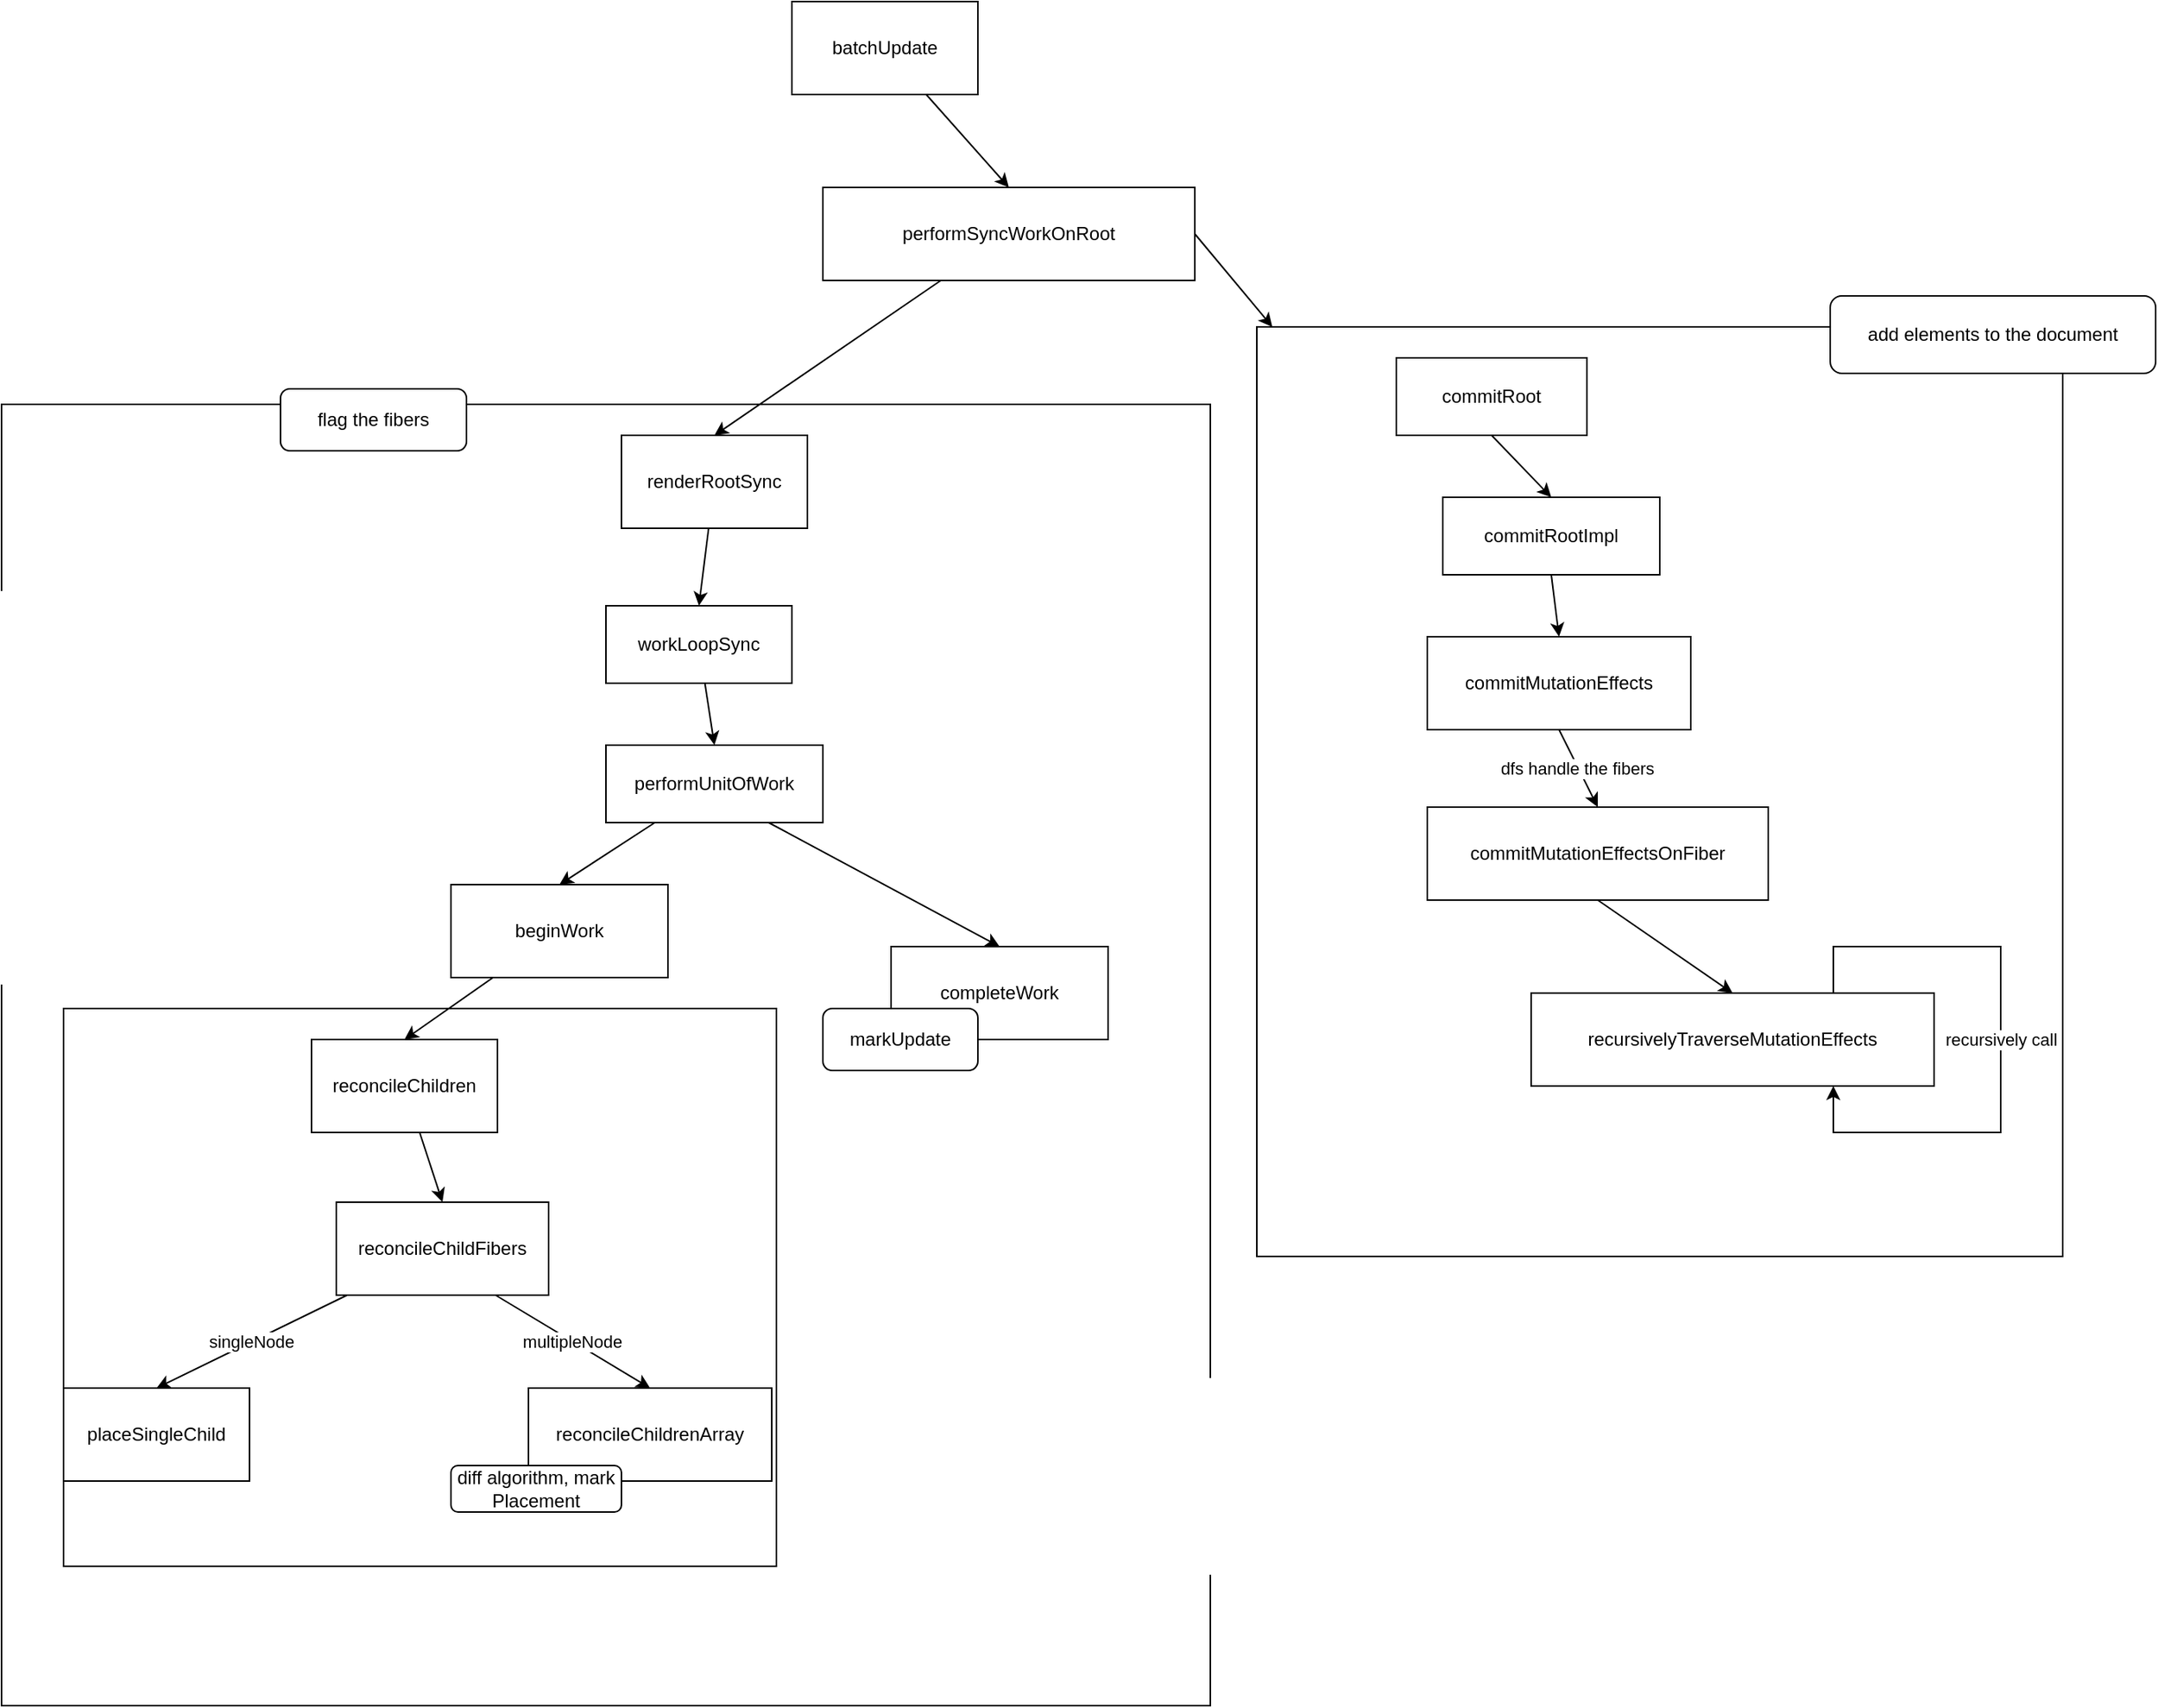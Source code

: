 <mxfile version="20.2.7" type="github">
  <diagram id="a3s9Sf-CYSYKPiBRYiA6" name="第 1 页">
    <mxGraphModel dx="2088" dy="1988" grid="1" gridSize="10" guides="1" tooltips="1" connect="1" arrows="1" fold="1" page="1" pageScale="1" pageWidth="827" pageHeight="1169" math="0" shadow="0">
      <root>
        <mxCell id="0" />
        <mxCell id="1" parent="0" />
        <mxCell id="IVjLEnYVJNnE-yaV8lk--23" value="" style="rounded=0;whiteSpace=wrap;html=1;" parent="1" vertex="1">
          <mxGeometry x="-160" y="140" width="780" height="840" as="geometry" />
        </mxCell>
        <mxCell id="l_Ea6vkiEmwNFZDE_NB7-1" value="" style="rounded=0;whiteSpace=wrap;html=1;" vertex="1" parent="1">
          <mxGeometry x="-120" y="530" width="460" height="360" as="geometry" />
        </mxCell>
        <mxCell id="IVjLEnYVJNnE-yaV8lk--33" value="" style="rounded=0;whiteSpace=wrap;html=1;" parent="1" vertex="1">
          <mxGeometry x="650" y="90" width="520" height="600" as="geometry" />
        </mxCell>
        <mxCell id="IVjLEnYVJNnE-yaV8lk--2" style="rounded=0;orthogonalLoop=1;jettySize=auto;html=1;entryX=0.5;entryY=0;entryDx=0;entryDy=0;" parent="1" source="IVjLEnYVJNnE-yaV8lk--1" target="IVjLEnYVJNnE-yaV8lk--20" edge="1">
          <mxGeometry relative="1" as="geometry">
            <mxPoint x="300" y="200" as="targetPoint" />
          </mxGeometry>
        </mxCell>
        <mxCell id="IVjLEnYVJNnE-yaV8lk--1" value="batchUpdate" style="rounded=0;whiteSpace=wrap;html=1;" parent="1" vertex="1">
          <mxGeometry x="350" y="-120" width="120" height="60" as="geometry" />
        </mxCell>
        <mxCell id="IVjLEnYVJNnE-yaV8lk--4" style="edgeStyle=none;rounded=0;orthogonalLoop=1;jettySize=auto;html=1;entryX=0.5;entryY=0;entryDx=0;entryDy=0;" parent="1" source="IVjLEnYVJNnE-yaV8lk--3" target="IVjLEnYVJNnE-yaV8lk--5" edge="1">
          <mxGeometry relative="1" as="geometry">
            <mxPoint x="300" y="300" as="targetPoint" />
          </mxGeometry>
        </mxCell>
        <mxCell id="IVjLEnYVJNnE-yaV8lk--3" value="renderRootSync" style="rounded=0;whiteSpace=wrap;html=1;" parent="1" vertex="1">
          <mxGeometry x="240" y="160" width="120" height="60" as="geometry" />
        </mxCell>
        <mxCell id="IVjLEnYVJNnE-yaV8lk--7" style="edgeStyle=none;rounded=0;orthogonalLoop=1;jettySize=auto;html=1;entryX=0.5;entryY=0;entryDx=0;entryDy=0;" parent="1" source="IVjLEnYVJNnE-yaV8lk--5" target="IVjLEnYVJNnE-yaV8lk--6" edge="1">
          <mxGeometry relative="1" as="geometry" />
        </mxCell>
        <mxCell id="IVjLEnYVJNnE-yaV8lk--5" value="workLoopSync" style="rounded=0;whiteSpace=wrap;html=1;" parent="1" vertex="1">
          <mxGeometry x="230" y="270" width="120" height="50" as="geometry" />
        </mxCell>
        <mxCell id="IVjLEnYVJNnE-yaV8lk--9" style="edgeStyle=none;rounded=0;orthogonalLoop=1;jettySize=auto;html=1;entryX=0.5;entryY=0;entryDx=0;entryDy=0;" parent="1" source="IVjLEnYVJNnE-yaV8lk--6" target="IVjLEnYVJNnE-yaV8lk--8" edge="1">
          <mxGeometry relative="1" as="geometry" />
        </mxCell>
        <mxCell id="l_Ea6vkiEmwNFZDE_NB7-3" style="rounded=0;orthogonalLoop=1;jettySize=auto;html=1;exitX=0.75;exitY=1;exitDx=0;exitDy=0;entryX=0.5;entryY=0;entryDx=0;entryDy=0;" edge="1" parent="1" source="IVjLEnYVJNnE-yaV8lk--6" target="l_Ea6vkiEmwNFZDE_NB7-2">
          <mxGeometry relative="1" as="geometry" />
        </mxCell>
        <mxCell id="IVjLEnYVJNnE-yaV8lk--6" value="performUnitOfWork" style="rounded=0;whiteSpace=wrap;html=1;" parent="1" vertex="1">
          <mxGeometry x="230" y="360" width="140" height="50" as="geometry" />
        </mxCell>
        <mxCell id="IVjLEnYVJNnE-yaV8lk--11" style="edgeStyle=none;rounded=0;orthogonalLoop=1;jettySize=auto;html=1;entryX=0.5;entryY=0;entryDx=0;entryDy=0;" parent="1" source="IVjLEnYVJNnE-yaV8lk--8" target="IVjLEnYVJNnE-yaV8lk--10" edge="1">
          <mxGeometry relative="1" as="geometry" />
        </mxCell>
        <mxCell id="IVjLEnYVJNnE-yaV8lk--8" value="beginWork" style="rounded=0;whiteSpace=wrap;html=1;" parent="1" vertex="1">
          <mxGeometry x="130" y="450" width="140" height="60" as="geometry" />
        </mxCell>
        <mxCell id="IVjLEnYVJNnE-yaV8lk--13" style="edgeStyle=none;rounded=0;orthogonalLoop=1;jettySize=auto;html=1;entryX=0.5;entryY=0;entryDx=0;entryDy=0;" parent="1" source="IVjLEnYVJNnE-yaV8lk--10" target="IVjLEnYVJNnE-yaV8lk--12" edge="1">
          <mxGeometry relative="1" as="geometry" />
        </mxCell>
        <mxCell id="IVjLEnYVJNnE-yaV8lk--10" value="reconcileChildren" style="rounded=0;whiteSpace=wrap;html=1;" parent="1" vertex="1">
          <mxGeometry x="40" y="550" width="120" height="60" as="geometry" />
        </mxCell>
        <mxCell id="IVjLEnYVJNnE-yaV8lk--15" value="singleNode" style="edgeStyle=none;rounded=0;orthogonalLoop=1;jettySize=auto;html=1;entryX=0.5;entryY=0;entryDx=0;entryDy=0;" parent="1" source="IVjLEnYVJNnE-yaV8lk--12" target="IVjLEnYVJNnE-yaV8lk--14" edge="1">
          <mxGeometry relative="1" as="geometry" />
        </mxCell>
        <mxCell id="IVjLEnYVJNnE-yaV8lk--16" value="multipleNode" style="edgeStyle=none;rounded=0;orthogonalLoop=1;jettySize=auto;html=1;exitX=0.75;exitY=1;exitDx=0;exitDy=0;entryX=0.5;entryY=0;entryDx=0;entryDy=0;" parent="1" source="IVjLEnYVJNnE-yaV8lk--12" target="IVjLEnYVJNnE-yaV8lk--17" edge="1">
          <mxGeometry relative="1" as="geometry">
            <mxPoint x="450" y="770" as="targetPoint" />
          </mxGeometry>
        </mxCell>
        <mxCell id="IVjLEnYVJNnE-yaV8lk--12" value="reconcileChildFibers" style="rounded=0;whiteSpace=wrap;html=1;" parent="1" vertex="1">
          <mxGeometry x="56" y="655" width="137" height="60" as="geometry" />
        </mxCell>
        <mxCell id="IVjLEnYVJNnE-yaV8lk--14" value="placeSingleChild" style="rounded=0;whiteSpace=wrap;html=1;" parent="1" vertex="1">
          <mxGeometry x="-120" y="775" width="120" height="60" as="geometry" />
        </mxCell>
        <mxCell id="IVjLEnYVJNnE-yaV8lk--17" value="reconcileChildrenArray" style="rounded=0;whiteSpace=wrap;html=1;" parent="1" vertex="1">
          <mxGeometry x="180" y="775" width="157" height="60" as="geometry" />
        </mxCell>
        <mxCell id="IVjLEnYVJNnE-yaV8lk--18" value="diff algorithm, mark Placement" style="rounded=1;whiteSpace=wrap;html=1;" parent="1" vertex="1">
          <mxGeometry x="130" y="825" width="110" height="30" as="geometry" />
        </mxCell>
        <mxCell id="IVjLEnYVJNnE-yaV8lk--21" style="edgeStyle=none;rounded=0;orthogonalLoop=1;jettySize=auto;html=1;entryX=0.5;entryY=0;entryDx=0;entryDy=0;" parent="1" source="IVjLEnYVJNnE-yaV8lk--20" target="IVjLEnYVJNnE-yaV8lk--3" edge="1">
          <mxGeometry relative="1" as="geometry" />
        </mxCell>
        <mxCell id="IVjLEnYVJNnE-yaV8lk--37" style="rounded=0;orthogonalLoop=1;jettySize=auto;html=1;exitX=1;exitY=0.5;exitDx=0;exitDy=0;" parent="1" source="IVjLEnYVJNnE-yaV8lk--20" target="IVjLEnYVJNnE-yaV8lk--33" edge="1">
          <mxGeometry relative="1" as="geometry" />
        </mxCell>
        <mxCell id="IVjLEnYVJNnE-yaV8lk--20" value="performSyncWorkOnRoot" style="rounded=0;whiteSpace=wrap;html=1;" parent="1" vertex="1">
          <mxGeometry x="370" width="240" height="60" as="geometry" />
        </mxCell>
        <mxCell id="IVjLEnYVJNnE-yaV8lk--24" value="flag the fibers" style="rounded=1;whiteSpace=wrap;html=1;" parent="1" vertex="1">
          <mxGeometry x="20" y="130" width="120" height="40" as="geometry" />
        </mxCell>
        <mxCell id="IVjLEnYVJNnE-yaV8lk--27" style="edgeStyle=none;rounded=0;orthogonalLoop=1;jettySize=auto;html=1;exitX=0.5;exitY=1;exitDx=0;exitDy=0;entryX=0.5;entryY=0;entryDx=0;entryDy=0;" parent="1" source="IVjLEnYVJNnE-yaV8lk--25" target="IVjLEnYVJNnE-yaV8lk--26" edge="1">
          <mxGeometry relative="1" as="geometry" />
        </mxCell>
        <mxCell id="IVjLEnYVJNnE-yaV8lk--25" value="commitRoot" style="rounded=0;whiteSpace=wrap;html=1;" parent="1" vertex="1">
          <mxGeometry x="740" y="110" width="123" height="50" as="geometry" />
        </mxCell>
        <mxCell id="IVjLEnYVJNnE-yaV8lk--29" style="edgeStyle=none;rounded=0;orthogonalLoop=1;jettySize=auto;html=1;exitX=0.5;exitY=1;exitDx=0;exitDy=0;entryX=0.5;entryY=0;entryDx=0;entryDy=0;" parent="1" source="IVjLEnYVJNnE-yaV8lk--26" target="IVjLEnYVJNnE-yaV8lk--28" edge="1">
          <mxGeometry relative="1" as="geometry" />
        </mxCell>
        <mxCell id="IVjLEnYVJNnE-yaV8lk--26" value="commitRootImpl" style="rounded=0;whiteSpace=wrap;html=1;" parent="1" vertex="1">
          <mxGeometry x="770" y="200" width="140" height="50" as="geometry" />
        </mxCell>
        <mxCell id="IVjLEnYVJNnE-yaV8lk--31" value="dfs handle the fibers&amp;nbsp;" style="edgeStyle=none;rounded=0;orthogonalLoop=1;jettySize=auto;html=1;exitX=0.5;exitY=1;exitDx=0;exitDy=0;entryX=0.5;entryY=0;entryDx=0;entryDy=0;" parent="1" source="IVjLEnYVJNnE-yaV8lk--28" target="IVjLEnYVJNnE-yaV8lk--30" edge="1">
          <mxGeometry relative="1" as="geometry" />
        </mxCell>
        <mxCell id="IVjLEnYVJNnE-yaV8lk--28" value="commitMutationEffects" style="rounded=0;whiteSpace=wrap;html=1;" parent="1" vertex="1">
          <mxGeometry x="760" y="290" width="170" height="60" as="geometry" />
        </mxCell>
        <mxCell id="IVjLEnYVJNnE-yaV8lk--35" style="edgeStyle=none;rounded=0;orthogonalLoop=1;jettySize=auto;html=1;exitX=0.5;exitY=1;exitDx=0;exitDy=0;entryX=0.5;entryY=0;entryDx=0;entryDy=0;" parent="1" source="IVjLEnYVJNnE-yaV8lk--30" target="IVjLEnYVJNnE-yaV8lk--34" edge="1">
          <mxGeometry relative="1" as="geometry" />
        </mxCell>
        <mxCell id="IVjLEnYVJNnE-yaV8lk--30" value="commitMutationEffectsOnFiber" style="rounded=0;whiteSpace=wrap;html=1;" parent="1" vertex="1">
          <mxGeometry x="760" y="400" width="220" height="60" as="geometry" />
        </mxCell>
        <mxCell id="IVjLEnYVJNnE-yaV8lk--34" value="recursivelyTraverseMutationEffects" style="rounded=0;whiteSpace=wrap;html=1;" parent="1" vertex="1">
          <mxGeometry x="827" y="520.03" width="260" height="60" as="geometry" />
        </mxCell>
        <mxCell id="IVjLEnYVJNnE-yaV8lk--36" value="recursively call" style="edgeStyle=orthogonalEdgeStyle;rounded=0;orthogonalLoop=1;jettySize=auto;html=1;exitX=0.75;exitY=0;exitDx=0;exitDy=0;entryX=0.75;entryY=1;entryDx=0;entryDy=0;" parent="1" source="IVjLEnYVJNnE-yaV8lk--34" target="IVjLEnYVJNnE-yaV8lk--34" edge="1">
          <mxGeometry relative="1" as="geometry">
            <Array as="points">
              <mxPoint x="1022" y="490.03" />
              <mxPoint x="1130" y="490.03" />
              <mxPoint x="1130" y="610.03" />
              <mxPoint x="1022" y="610.03" />
            </Array>
          </mxGeometry>
        </mxCell>
        <mxCell id="IVjLEnYVJNnE-yaV8lk--38" value="add elements to the document" style="rounded=1;whiteSpace=wrap;html=1;" parent="1" vertex="1">
          <mxGeometry x="1020" y="70" width="210" height="50" as="geometry" />
        </mxCell>
        <mxCell id="l_Ea6vkiEmwNFZDE_NB7-2" value="completeWork" style="rounded=0;whiteSpace=wrap;html=1;" vertex="1" parent="1">
          <mxGeometry x="414" y="490" width="140" height="60" as="geometry" />
        </mxCell>
        <mxCell id="l_Ea6vkiEmwNFZDE_NB7-4" style="edgeStyle=none;rounded=0;orthogonalLoop=1;jettySize=auto;html=1;exitX=0.75;exitY=0;exitDx=0;exitDy=0;" edge="1" parent="1" source="l_Ea6vkiEmwNFZDE_NB7-2" target="l_Ea6vkiEmwNFZDE_NB7-2">
          <mxGeometry relative="1" as="geometry" />
        </mxCell>
        <mxCell id="l_Ea6vkiEmwNFZDE_NB7-5" value="markUpdate" style="rounded=1;whiteSpace=wrap;html=1;" vertex="1" parent="1">
          <mxGeometry x="370" y="530" width="100" height="40" as="geometry" />
        </mxCell>
      </root>
    </mxGraphModel>
  </diagram>
</mxfile>
